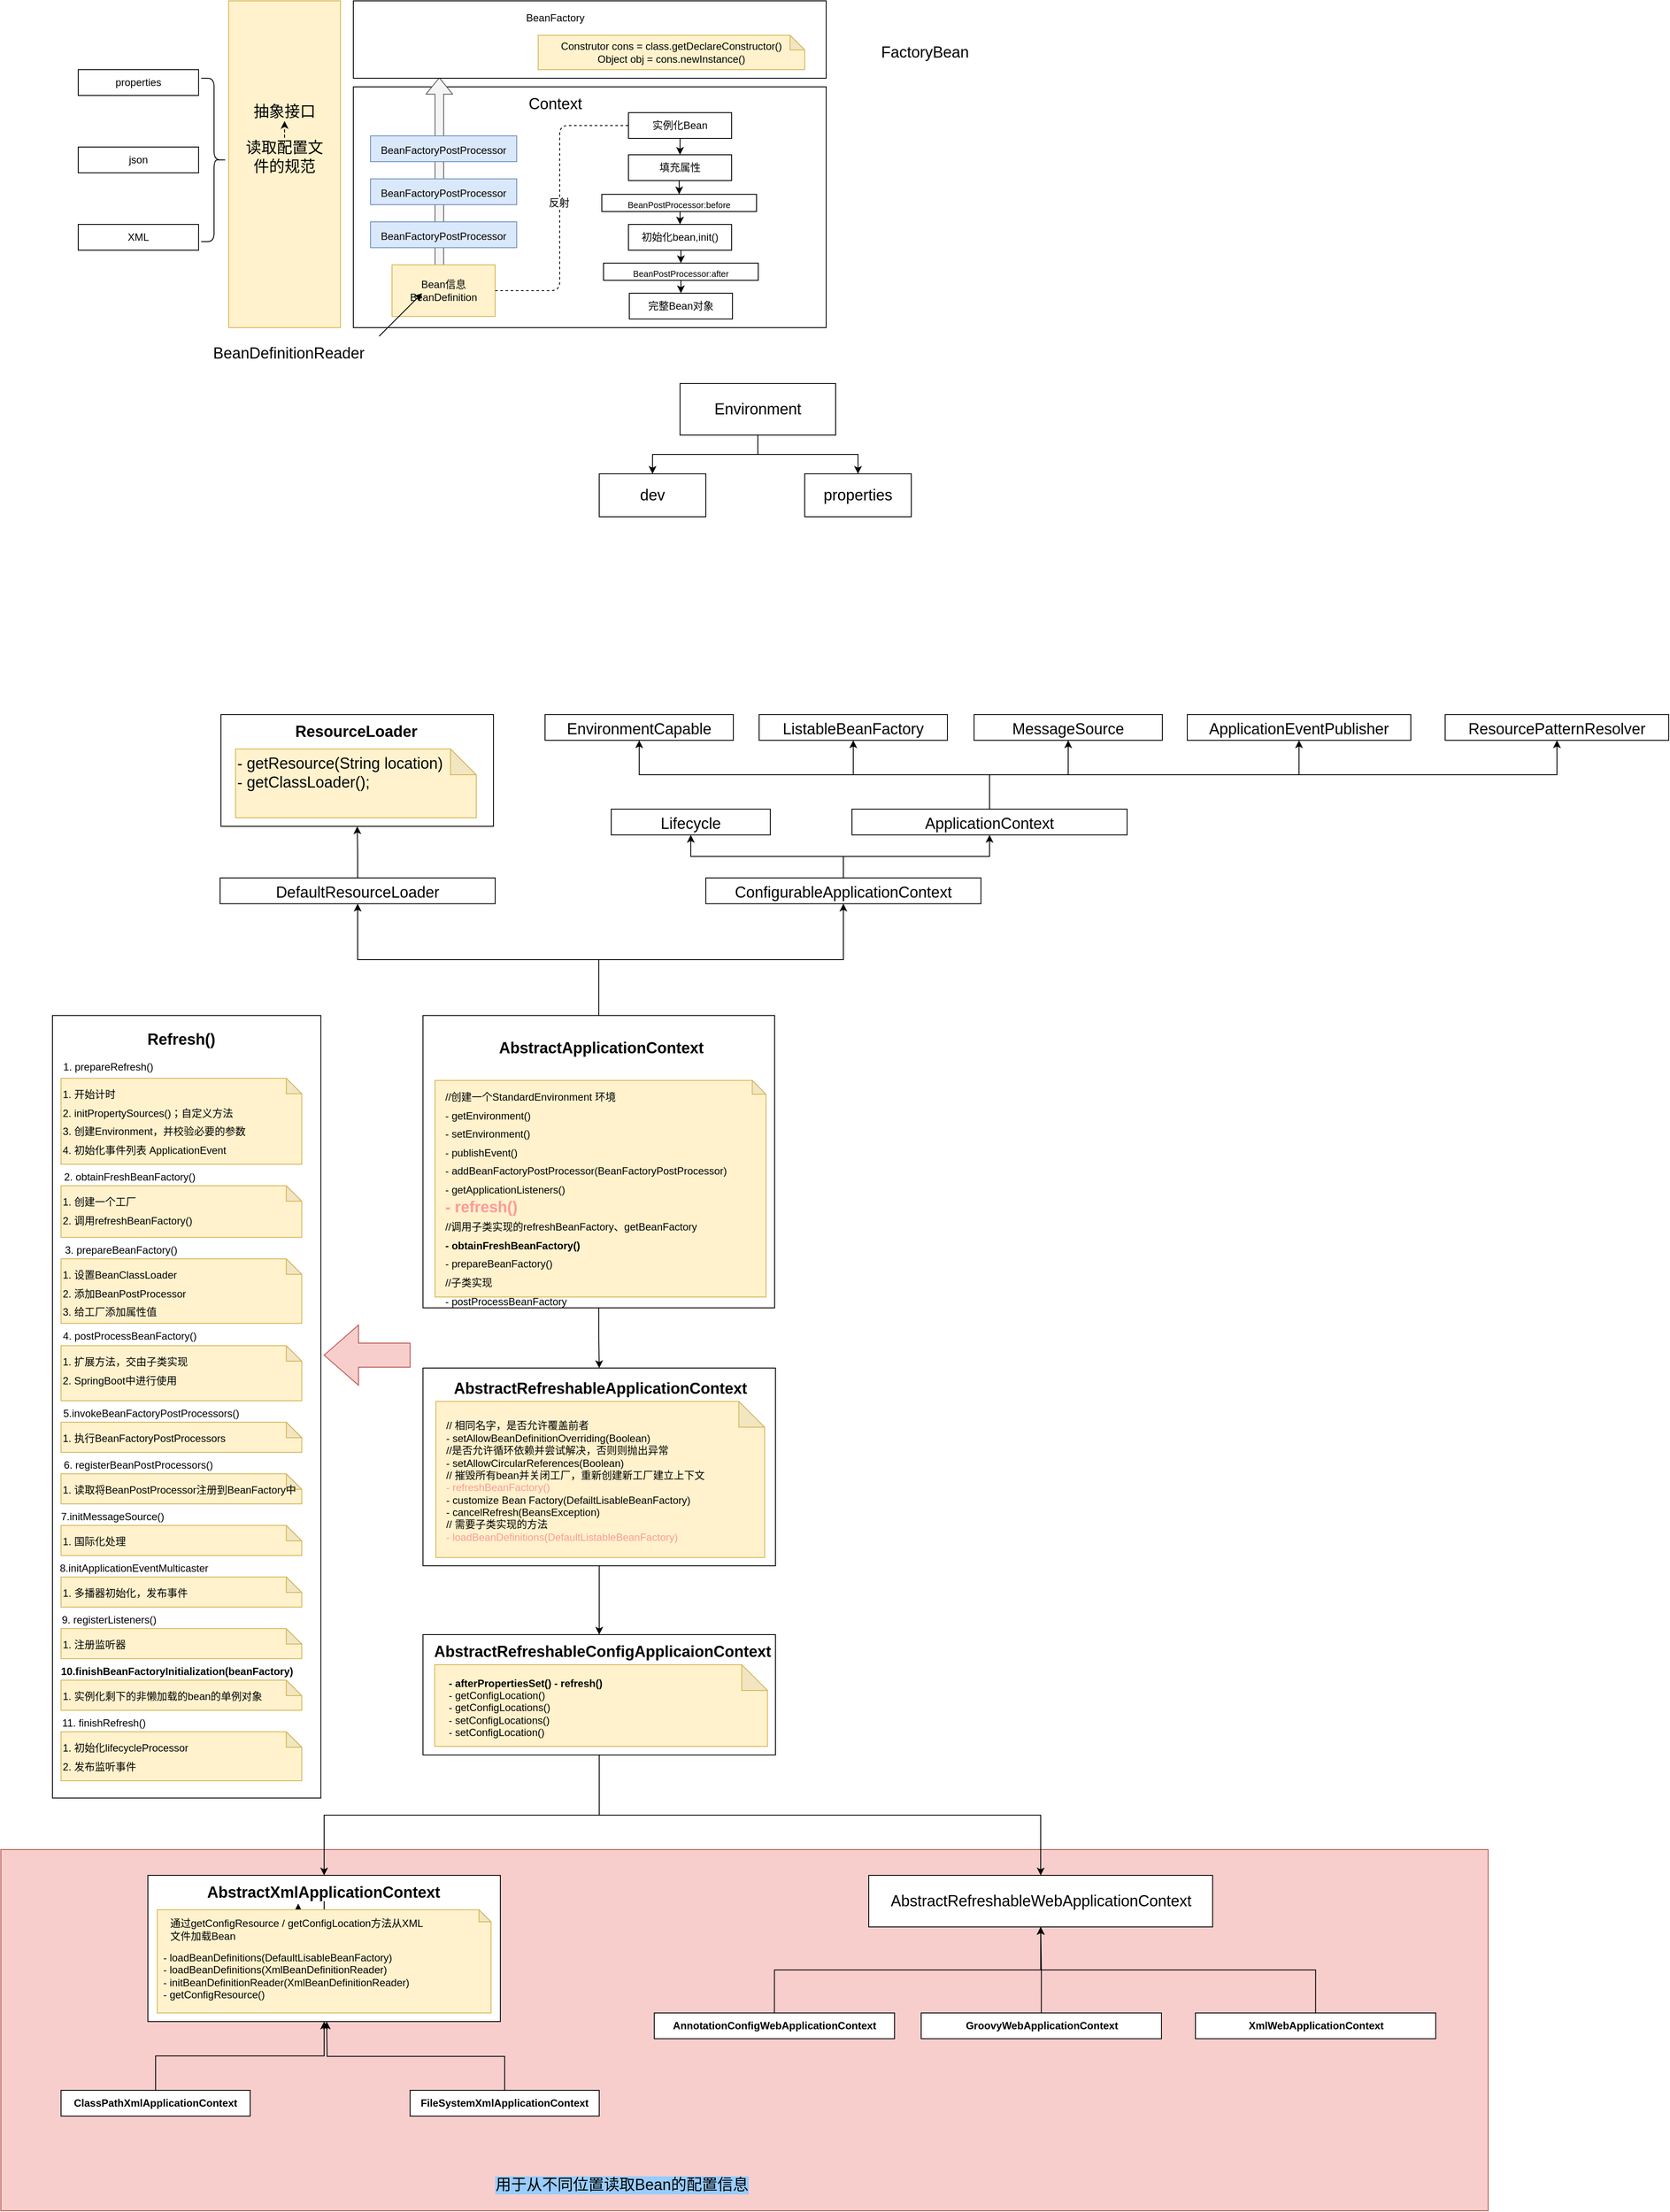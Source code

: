 <mxfile version="14.9.4" type="github">
  <diagram id="Z3F_tw3M94czRbGclj0P" name="Page-1">
    <mxGraphModel dx="2001" dy="417" grid="1" gridSize="10" guides="1" tooltips="1" connect="1" arrows="1" fold="1" page="1" pageScale="1" pageWidth="827" pageHeight="1169" math="0" shadow="0">
      <root>
        <mxCell id="0" />
        <mxCell id="1" parent="0" />
        <mxCell id="OTE-AY7KIIRI73GwRqa_-37" value="" style="rounded=0;whiteSpace=wrap;html=1;fontSize=18;align=center;fillColor=#f8cecc;strokeColor=#b85450;" vertex="1" parent="1">
          <mxGeometry x="-220" y="3330" width="1730" height="420" as="geometry" />
        </mxCell>
        <mxCell id="5_GDiPNU9crS0oqPosvT-9" value="" style="rounded=0;whiteSpace=wrap;html=1;fontSize=18;" parent="1" vertex="1">
          <mxGeometry x="190" y="1280" width="550" height="280" as="geometry" />
        </mxCell>
        <mxCell id="5_GDiPNU9crS0oqPosvT-41" value="" style="shape=flexArrow;endArrow=classic;html=1;fontSize=18;fillColor=#f5f5f5;strokeColor=#666666;" parent="1" edge="1">
          <mxGeometry width="50" height="50" relative="1" as="geometry">
            <mxPoint x="290" y="1490" as="sourcePoint" />
            <mxPoint x="290" y="1269" as="targetPoint" />
          </mxGeometry>
        </mxCell>
        <mxCell id="5_GDiPNU9crS0oqPosvT-1" value="XML" style="rounded=0;whiteSpace=wrap;html=1;" parent="1" vertex="1">
          <mxGeometry x="-130" y="1440" width="140" height="30" as="geometry" />
        </mxCell>
        <mxCell id="5_GDiPNU9crS0oqPosvT-3" value="json" style="rounded=0;whiteSpace=wrap;html=1;" parent="1" vertex="1">
          <mxGeometry x="-130" y="1350" width="140" height="30" as="geometry" />
        </mxCell>
        <mxCell id="5_GDiPNU9crS0oqPosvT-4" value="properties" style="rounded=0;whiteSpace=wrap;html=1;" parent="1" vertex="1">
          <mxGeometry x="-130" y="1260" width="140" height="30" as="geometry" />
        </mxCell>
        <mxCell id="5_GDiPNU9crS0oqPosvT-7" value="" style="shape=curlyBracket;whiteSpace=wrap;html=1;rounded=1;flipH=1;" parent="1" vertex="1">
          <mxGeometry x="13" y="1270" width="30" height="190" as="geometry" />
        </mxCell>
        <mxCell id="5_GDiPNU9crS0oqPosvT-8" value="BeanDefinitionReader" style="text;html=1;strokeColor=none;fillColor=none;align=center;verticalAlign=middle;whiteSpace=wrap;rounded=0;fontSize=18;" parent="1" vertex="1">
          <mxGeometry x="45" y="1580" width="140" height="20" as="geometry" />
        </mxCell>
        <mxCell id="5_GDiPNU9crS0oqPosvT-10" value="Context" style="text;html=1;strokeColor=none;fillColor=none;align=center;verticalAlign=middle;whiteSpace=wrap;rounded=0;fontSize=18;" parent="1" vertex="1">
          <mxGeometry x="405" y="1290" width="40" height="20" as="geometry" />
        </mxCell>
        <mxCell id="5_GDiPNU9crS0oqPosvT-15" value="" style="group" parent="1" vertex="1" connectable="0">
          <mxGeometry x="45" y="1180" width="130" height="380" as="geometry" />
        </mxCell>
        <mxCell id="5_GDiPNU9crS0oqPosvT-5" value="&lt;h2&gt;&lt;br&gt;&lt;/h2&gt;" style="rounded=0;whiteSpace=wrap;html=1;fillColor=#fff2cc;strokeColor=#d6b656;" parent="5_GDiPNU9crS0oqPosvT-15" vertex="1">
          <mxGeometry width="130" height="380.0" as="geometry" />
        </mxCell>
        <mxCell id="5_GDiPNU9crS0oqPosvT-11" value="抽象接口" style="text;html=1;strokeColor=none;fillColor=none;align=center;verticalAlign=middle;whiteSpace=wrap;rounded=0;fontSize=18;" parent="5_GDiPNU9crS0oqPosvT-15" vertex="1">
          <mxGeometry x="25" y="117.353" width="80" height="22.353" as="geometry" />
        </mxCell>
        <mxCell id="5_GDiPNU9crS0oqPosvT-40" value="" style="edgeStyle=orthogonalEdgeStyle;rounded=0;orthogonalLoop=1;jettySize=auto;html=1;dashed=1;fontSize=18;" parent="5_GDiPNU9crS0oqPosvT-15" source="5_GDiPNU9crS0oqPosvT-12" target="5_GDiPNU9crS0oqPosvT-11" edge="1">
          <mxGeometry relative="1" as="geometry" />
        </mxCell>
        <mxCell id="5_GDiPNU9crS0oqPosvT-12" value="读取配置文件的规范" style="text;html=1;strokeColor=none;fillColor=none;align=center;verticalAlign=middle;whiteSpace=wrap;rounded=0;fontSize=18;" parent="5_GDiPNU9crS0oqPosvT-15" vertex="1">
          <mxGeometry x="15" y="171.264" width="100" height="22.353" as="geometry" />
        </mxCell>
        <mxCell id="5_GDiPNU9crS0oqPosvT-17" value="" style="group" parent="1" vertex="1" connectable="0">
          <mxGeometry x="235" y="1487" width="120" height="60" as="geometry" />
        </mxCell>
        <mxCell id="5_GDiPNU9crS0oqPosvT-14" value="" style="rounded=0;whiteSpace=wrap;html=1;fontSize=18;fillColor=#fff2cc;strokeColor=#d6b656;" parent="5_GDiPNU9crS0oqPosvT-17" vertex="1">
          <mxGeometry width="120" height="60" as="geometry" />
        </mxCell>
        <mxCell id="5_GDiPNU9crS0oqPosvT-16" value="Bean信息&lt;br&gt;BeanDefinition" style="text;html=1;strokeColor=none;fillColor=none;align=center;verticalAlign=middle;whiteSpace=wrap;rounded=0;fontSize=12;" parent="5_GDiPNU9crS0oqPosvT-17" vertex="1">
          <mxGeometry x="15" y="20" width="90" height="20" as="geometry" />
        </mxCell>
        <mxCell id="5_GDiPNU9crS0oqPosvT-44" style="edgeStyle=orthogonalEdgeStyle;rounded=0;orthogonalLoop=1;jettySize=auto;html=1;exitX=0.5;exitY=1;exitDx=0;exitDy=0;entryX=0.5;entryY=0;entryDx=0;entryDy=0;fontSize=18;" parent="1" source="5_GDiPNU9crS0oqPosvT-19" target="5_GDiPNU9crS0oqPosvT-20" edge="1">
          <mxGeometry relative="1" as="geometry" />
        </mxCell>
        <mxCell id="5_GDiPNU9crS0oqPosvT-19" value="实例化Bean" style="rounded=0;whiteSpace=wrap;html=1;fontSize=12;" parent="1" vertex="1">
          <mxGeometry x="510" y="1310" width="120" height="30" as="geometry" />
        </mxCell>
        <mxCell id="5_GDiPNU9crS0oqPosvT-45" style="edgeStyle=orthogonalEdgeStyle;rounded=0;orthogonalLoop=1;jettySize=auto;html=1;exitX=0.5;exitY=1;exitDx=0;exitDy=0;entryX=0.5;entryY=0;entryDx=0;entryDy=0;fontSize=18;" parent="1" source="5_GDiPNU9crS0oqPosvT-20" target="5_GDiPNU9crS0oqPosvT-42" edge="1">
          <mxGeometry relative="1" as="geometry" />
        </mxCell>
        <mxCell id="5_GDiPNU9crS0oqPosvT-20" value="填充属性" style="rounded=0;whiteSpace=wrap;html=1;fontSize=12;" parent="1" vertex="1">
          <mxGeometry x="510" y="1359" width="120" height="30" as="geometry" />
        </mxCell>
        <mxCell id="5_GDiPNU9crS0oqPosvT-47" style="edgeStyle=orthogonalEdgeStyle;rounded=0;orthogonalLoop=1;jettySize=auto;html=1;exitX=0.5;exitY=1;exitDx=0;exitDy=0;entryX=0.5;entryY=0;entryDx=0;entryDy=0;fontSize=18;" parent="1" source="5_GDiPNU9crS0oqPosvT-21" target="5_GDiPNU9crS0oqPosvT-43" edge="1">
          <mxGeometry relative="1" as="geometry" />
        </mxCell>
        <mxCell id="5_GDiPNU9crS0oqPosvT-21" value="初始化bean,init()" style="rounded=0;whiteSpace=wrap;html=1;fontSize=12;" parent="1" vertex="1">
          <mxGeometry x="510" y="1440" width="120" height="30" as="geometry" />
        </mxCell>
        <mxCell id="5_GDiPNU9crS0oqPosvT-22" value="完整Bean对象" style="rounded=0;whiteSpace=wrap;html=1;fontSize=12;" parent="1" vertex="1">
          <mxGeometry x="511" y="1520" width="120" height="30" as="geometry" />
        </mxCell>
        <mxCell id="5_GDiPNU9crS0oqPosvT-23" value="" style="endArrow=none;html=1;fontSize=12;exitX=1;exitY=0.5;exitDx=0;exitDy=0;entryX=0;entryY=0.5;entryDx=0;entryDy=0;dashed=1;" parent="1" source="5_GDiPNU9crS0oqPosvT-14" target="5_GDiPNU9crS0oqPosvT-19" edge="1">
          <mxGeometry width="50" height="50" relative="1" as="geometry">
            <mxPoint x="360" y="1530" as="sourcePoint" />
            <mxPoint x="410" y="1480" as="targetPoint" />
            <Array as="points">
              <mxPoint x="430" y="1517" />
              <mxPoint x="430" y="1325" />
            </Array>
          </mxGeometry>
        </mxCell>
        <mxCell id="5_GDiPNU9crS0oqPosvT-24" value="反射" style="edgeLabel;html=1;align=center;verticalAlign=middle;resizable=0;points=[];fontSize=12;" parent="5_GDiPNU9crS0oqPosvT-23" vertex="1" connectable="0">
          <mxGeometry x="0.021" y="1" relative="1" as="geometry">
            <mxPoint as="offset" />
          </mxGeometry>
        </mxCell>
        <mxCell id="5_GDiPNU9crS0oqPosvT-25" value="" style="rounded=0;whiteSpace=wrap;html=1;fontSize=12;" parent="1" vertex="1">
          <mxGeometry x="190" y="1180" width="550" height="90" as="geometry" />
        </mxCell>
        <mxCell id="5_GDiPNU9crS0oqPosvT-26" value="BeanFactory" style="text;html=1;strokeColor=none;fillColor=none;align=center;verticalAlign=middle;whiteSpace=wrap;rounded=0;fontSize=12;" parent="1" vertex="1">
          <mxGeometry x="405" y="1190" width="40" height="20" as="geometry" />
        </mxCell>
        <mxCell id="5_GDiPNU9crS0oqPosvT-30" value="Construtor cons = class.getDeclareConstructor()&lt;br&gt;Object obj = cons.newInstance()" style="shape=note;whiteSpace=wrap;html=1;backgroundOutline=1;darkOpacity=0.05;fontSize=12;size=17;fillColor=#fff2cc;strokeColor=#d6b656;" parent="1" vertex="1">
          <mxGeometry x="405" y="1220" width="310" height="40" as="geometry" />
        </mxCell>
        <mxCell id="5_GDiPNU9crS0oqPosvT-31" value="FactoryBean" style="text;html=1;strokeColor=none;fillColor=none;align=center;verticalAlign=middle;whiteSpace=wrap;rounded=0;fontSize=18;" parent="1" vertex="1">
          <mxGeometry x="780" y="1230" width="150" height="20" as="geometry" />
        </mxCell>
        <mxCell id="5_GDiPNU9crS0oqPosvT-32" value="&lt;font style=&quot;font-size: 12px&quot;&gt;BeanFactoryPostProcessor&lt;/font&gt;" style="rounded=0;whiteSpace=wrap;html=1;fontSize=18;fillColor=#dae8fc;strokeColor=#6c8ebf;" parent="1" vertex="1">
          <mxGeometry x="210" y="1437" width="170" height="30" as="geometry" />
        </mxCell>
        <mxCell id="5_GDiPNU9crS0oqPosvT-33" value="&lt;font style=&quot;font-size: 12px&quot;&gt;BeanFactoryPostProcessor&lt;/font&gt;" style="rounded=0;whiteSpace=wrap;html=1;fontSize=18;fillColor=#dae8fc;strokeColor=#6c8ebf;" parent="1" vertex="1">
          <mxGeometry x="210" y="1387" width="170" height="30" as="geometry" />
        </mxCell>
        <mxCell id="5_GDiPNU9crS0oqPosvT-34" value="&lt;font style=&quot;font-size: 12px&quot;&gt;BeanFactoryPostProcessor&lt;/font&gt;" style="rounded=0;whiteSpace=wrap;html=1;fontSize=18;fillColor=#dae8fc;strokeColor=#6c8ebf;" parent="1" vertex="1">
          <mxGeometry x="210" y="1337" width="170" height="30" as="geometry" />
        </mxCell>
        <mxCell id="5_GDiPNU9crS0oqPosvT-46" style="edgeStyle=orthogonalEdgeStyle;rounded=0;orthogonalLoop=1;jettySize=auto;html=1;exitX=0.5;exitY=1;exitDx=0;exitDy=0;entryX=0.5;entryY=0;entryDx=0;entryDy=0;fontSize=18;" parent="1" source="5_GDiPNU9crS0oqPosvT-42" target="5_GDiPNU9crS0oqPosvT-21" edge="1">
          <mxGeometry relative="1" as="geometry" />
        </mxCell>
        <mxCell id="5_GDiPNU9crS0oqPosvT-42" value="&lt;font style=&quot;font-size: 10px&quot;&gt;BeanPostProcessor:before&lt;/font&gt;" style="rounded=0;whiteSpace=wrap;html=1;fontSize=18;" parent="1" vertex="1">
          <mxGeometry x="479" y="1405" width="180" height="20" as="geometry" />
        </mxCell>
        <mxCell id="5_GDiPNU9crS0oqPosvT-48" style="edgeStyle=orthogonalEdgeStyle;rounded=0;orthogonalLoop=1;jettySize=auto;html=1;exitX=0.5;exitY=1;exitDx=0;exitDy=0;entryX=0.5;entryY=0;entryDx=0;entryDy=0;fontSize=18;" parent="1" source="5_GDiPNU9crS0oqPosvT-43" target="5_GDiPNU9crS0oqPosvT-22" edge="1">
          <mxGeometry relative="1" as="geometry" />
        </mxCell>
        <mxCell id="5_GDiPNU9crS0oqPosvT-43" value="&lt;font style=&quot;font-size: 10px&quot;&gt;BeanPostProcessor:after&lt;/font&gt;" style="rounded=0;whiteSpace=wrap;html=1;fontSize=18;" parent="1" vertex="1">
          <mxGeometry x="481" y="1485" width="180" height="20" as="geometry" />
        </mxCell>
        <mxCell id="5_GDiPNU9crS0oqPosvT-56" style="edgeStyle=orthogonalEdgeStyle;rounded=0;orthogonalLoop=1;jettySize=auto;html=1;exitX=0.5;exitY=1;exitDx=0;exitDy=0;entryX=0.5;entryY=0;entryDx=0;entryDy=0;fontSize=18;" parent="1" source="5_GDiPNU9crS0oqPosvT-51" target="5_GDiPNU9crS0oqPosvT-52" edge="1">
          <mxGeometry relative="1" as="geometry" />
        </mxCell>
        <mxCell id="5_GDiPNU9crS0oqPosvT-57" style="edgeStyle=orthogonalEdgeStyle;rounded=0;orthogonalLoop=1;jettySize=auto;html=1;exitX=0.5;exitY=1;exitDx=0;exitDy=0;entryX=0.5;entryY=0;entryDx=0;entryDy=0;fontSize=18;" parent="1" source="5_GDiPNU9crS0oqPosvT-51" target="5_GDiPNU9crS0oqPosvT-53" edge="1">
          <mxGeometry relative="1" as="geometry" />
        </mxCell>
        <mxCell id="5_GDiPNU9crS0oqPosvT-51" value="Environment" style="rounded=0;whiteSpace=wrap;html=1;fontSize=18;" parent="1" vertex="1">
          <mxGeometry x="570" y="1625" width="181" height="60" as="geometry" />
        </mxCell>
        <mxCell id="5_GDiPNU9crS0oqPosvT-52" value="dev" style="rounded=0;whiteSpace=wrap;html=1;fontSize=18;" parent="1" vertex="1">
          <mxGeometry x="476" y="1730" width="124" height="50" as="geometry" />
        </mxCell>
        <mxCell id="5_GDiPNU9crS0oqPosvT-53" value="properties" style="rounded=0;whiteSpace=wrap;html=1;fontSize=18;" parent="1" vertex="1">
          <mxGeometry x="715" y="1730" width="124" height="50" as="geometry" />
        </mxCell>
        <mxCell id="5_GDiPNU9crS0oqPosvT-55" value="" style="endArrow=classic;html=1;fontSize=18;" parent="1" edge="1">
          <mxGeometry width="50" height="50" relative="1" as="geometry">
            <mxPoint x="220" y="1570" as="sourcePoint" />
            <mxPoint x="270" y="1520" as="targetPoint" />
          </mxGeometry>
        </mxCell>
        <mxCell id="OTE-AY7KIIRI73GwRqa_-8" style="edgeStyle=orthogonalEdgeStyle;rounded=0;orthogonalLoop=1;jettySize=auto;html=1;exitX=0.5;exitY=0;exitDx=0;exitDy=0;entryX=0.5;entryY=1;entryDx=0;entryDy=0;" edge="1" parent="1" source="OTE-AY7KIIRI73GwRqa_-1" target="OTE-AY7KIIRI73GwRqa_-3">
          <mxGeometry relative="1" as="geometry" />
        </mxCell>
        <mxCell id="OTE-AY7KIIRI73GwRqa_-1" value="&lt;b&gt;ClassPathXmlApplicationContext&lt;/b&gt;" style="rounded=0;whiteSpace=wrap;html=1;" vertex="1" parent="1">
          <mxGeometry x="-150" y="3610" width="220" height="30" as="geometry" />
        </mxCell>
        <mxCell id="OTE-AY7KIIRI73GwRqa_-9" style="edgeStyle=orthogonalEdgeStyle;rounded=0;orthogonalLoop=1;jettySize=auto;html=1;exitX=0.5;exitY=0;exitDx=0;exitDy=0;" edge="1" parent="1" source="OTE-AY7KIIRI73GwRqa_-2">
          <mxGeometry relative="1" as="geometry">
            <mxPoint x="159" y="3530" as="targetPoint" />
          </mxGeometry>
        </mxCell>
        <mxCell id="OTE-AY7KIIRI73GwRqa_-2" value="&lt;b&gt;FileSystemXmlApplicationContext&lt;/b&gt;" style="rounded=0;whiteSpace=wrap;html=1;" vertex="1" parent="1">
          <mxGeometry x="256" y="3610" width="220" height="30" as="geometry" />
        </mxCell>
        <mxCell id="OTE-AY7KIIRI73GwRqa_-10" value="" style="group" vertex="1" connectable="0" parent="1">
          <mxGeometry x="-49" y="3360" width="410" height="170" as="geometry" />
        </mxCell>
        <mxCell id="OTE-AY7KIIRI73GwRqa_-3" value="" style="rounded=0;whiteSpace=wrap;html=1;" vertex="1" parent="OTE-AY7KIIRI73GwRqa_-10">
          <mxGeometry width="410.0" height="170" as="geometry" />
        </mxCell>
        <mxCell id="OTE-AY7KIIRI73GwRqa_-11" value="" style="edgeStyle=orthogonalEdgeStyle;rounded=0;orthogonalLoop=1;jettySize=auto;html=1;" edge="1" parent="OTE-AY7KIIRI73GwRqa_-10" source="OTE-AY7KIIRI73GwRqa_-4" target="OTE-AY7KIIRI73GwRqa_-6">
          <mxGeometry relative="1" as="geometry" />
        </mxCell>
        <mxCell id="OTE-AY7KIIRI73GwRqa_-12" value="" style="edgeStyle=orthogonalEdgeStyle;rounded=0;orthogonalLoop=1;jettySize=auto;html=1;" edge="1" parent="OTE-AY7KIIRI73GwRqa_-10" source="OTE-AY7KIIRI73GwRqa_-4" target="OTE-AY7KIIRI73GwRqa_-6">
          <mxGeometry relative="1" as="geometry" />
        </mxCell>
        <mxCell id="OTE-AY7KIIRI73GwRqa_-4" value="&lt;b&gt;&lt;font style=&quot;font-size: 18px&quot;&gt;AbstractXmlApplicationContext&lt;/font&gt;&lt;/b&gt;" style="text;html=1;strokeColor=none;fillColor=none;align=center;verticalAlign=middle;whiteSpace=wrap;rounded=0;" vertex="1" parent="OTE-AY7KIIRI73GwRqa_-10">
          <mxGeometry x="96.471" y="10" width="217.059" height="20" as="geometry" />
        </mxCell>
        <mxCell id="OTE-AY7KIIRI73GwRqa_-5" value="" style="shape=note;whiteSpace=wrap;html=1;backgroundOutline=1;darkOpacity=0.05;size=14;fillColor=#fff2cc;strokeColor=#d6b656;" vertex="1" parent="OTE-AY7KIIRI73GwRqa_-10">
          <mxGeometry x="10.853" y="40" width="388.294" height="120" as="geometry" />
        </mxCell>
        <mxCell id="OTE-AY7KIIRI73GwRqa_-6" value="通过getConfigResource / getConfigLocation方法从XML文件加载Bean" style="text;html=1;strokeColor=none;fillColor=none;align=left;verticalAlign=middle;whiteSpace=wrap;rounded=0;" vertex="1" parent="OTE-AY7KIIRI73GwRqa_-10">
          <mxGeometry x="24.118" y="33" width="301.471" height="60" as="geometry" />
        </mxCell>
        <mxCell id="OTE-AY7KIIRI73GwRqa_-7" value="- loadBeanDefinitions(DefaultLisableBeanFactory)&lt;br&gt;&lt;div&gt;&lt;span&gt;- loadBeanDefinitions(XmlBeanDefinitionReader)&lt;/span&gt;&lt;/div&gt;&lt;div&gt;&lt;span&gt;- initBeanDefinitionReader(XmlBeanDefinitionReader)&lt;/span&gt;&lt;/div&gt;&lt;div&gt;&lt;span&gt;- getConfigResource()&lt;/span&gt;&lt;/div&gt;" style="text;html=1;strokeColor=none;fillColor=none;align=left;verticalAlign=middle;whiteSpace=wrap;rounded=0;" vertex="1" parent="OTE-AY7KIIRI73GwRqa_-10">
          <mxGeometry x="15.676" y="67" width="370.206" height="100" as="geometry" />
        </mxCell>
        <mxCell id="OTE-AY7KIIRI73GwRqa_-17" value="" style="group" vertex="1" connectable="0" parent="1">
          <mxGeometry x="275" y="3080" width="410" height="140" as="geometry" />
        </mxCell>
        <mxCell id="OTE-AY7KIIRI73GwRqa_-13" value="" style="rounded=0;whiteSpace=wrap;html=1;align=left;" vertex="1" parent="OTE-AY7KIIRI73GwRqa_-17">
          <mxGeometry x="-4" width="410" height="140" as="geometry" />
        </mxCell>
        <mxCell id="OTE-AY7KIIRI73GwRqa_-14" value="&lt;font style=&quot;font-size: 18px&quot;&gt;AbstractRefreshableConfigApplicaionContext&lt;/font&gt;" style="text;html=1;strokeColor=none;fillColor=none;align=center;verticalAlign=middle;whiteSpace=wrap;rounded=0;fontStyle=1" vertex="1" parent="OTE-AY7KIIRI73GwRqa_-17">
          <mxGeometry x="84.164" y="10" width="241.672" height="20" as="geometry" />
        </mxCell>
        <mxCell id="OTE-AY7KIIRI73GwRqa_-15" value="" style="shape=note;whiteSpace=wrap;html=1;backgroundOutline=1;darkOpacity=0.05;align=left;fillColor=#fff2cc;strokeColor=#d6b656;" vertex="1" parent="OTE-AY7KIIRI73GwRqa_-17">
          <mxGeometry x="9.619" y="35" width="387.155" height="95" as="geometry" />
        </mxCell>
        <mxCell id="OTE-AY7KIIRI73GwRqa_-16" value="&lt;b&gt;- afterPropertiesSet() - refresh()&lt;/b&gt;&lt;br&gt;- getConfigLocation()&lt;br&gt;- getConfigLocations()&lt;br&gt;- setConfigLocations()&lt;br&gt;- setConfigLocation()" style="text;html=1;strokeColor=none;fillColor=none;align=left;verticalAlign=middle;whiteSpace=wrap;rounded=0;" vertex="1" parent="OTE-AY7KIIRI73GwRqa_-17">
          <mxGeometry x="24.047" y="45" width="288.563" height="80" as="geometry" />
        </mxCell>
        <mxCell id="OTE-AY7KIIRI73GwRqa_-22" value="" style="group;fontSize=18;" vertex="1" connectable="0" parent="1">
          <mxGeometry x="271" y="2770" width="410" height="230" as="geometry" />
        </mxCell>
        <mxCell id="OTE-AY7KIIRI73GwRqa_-18" value="" style="rounded=0;whiteSpace=wrap;html=1;align=left;" vertex="1" parent="OTE-AY7KIIRI73GwRqa_-22">
          <mxGeometry width="410" height="230.0" as="geometry" />
        </mxCell>
        <mxCell id="OTE-AY7KIIRI73GwRqa_-19" value="&lt;font style=&quot;font-size: 18px&quot;&gt;AbstractRefreshableApplicationContext&lt;/font&gt;" style="text;html=1;strokeColor=none;fillColor=none;align=center;verticalAlign=middle;whiteSpace=wrap;rounded=0;fontStyle=1" vertex="1" parent="OTE-AY7KIIRI73GwRqa_-22">
          <mxGeometry x="75.147" y="12.105" width="263.314" height="24.211" as="geometry" />
        </mxCell>
        <mxCell id="OTE-AY7KIIRI73GwRqa_-20" value="" style="shape=note;whiteSpace=wrap;html=1;backgroundOutline=1;darkOpacity=0.05;align=left;fillColor=#fff2cc;strokeColor=#d6b656;" vertex="1" parent="OTE-AY7KIIRI73GwRqa_-22">
          <mxGeometry x="15.029" y="38.737" width="382.346" height="181.579" as="geometry" />
        </mxCell>
        <mxCell id="OTE-AY7KIIRI73GwRqa_-21" value="// 相同名字，是否允许覆盖前者&lt;br&gt;- setAllowBeanDefinitionOverriding(Boolean)&lt;br&gt;//是否允许循环依赖并尝试解决，否则则抛出异常&lt;br&gt;- setAllowCircularReferences(Boolean)&lt;br&gt;// 摧毁所有bean并关闭工厂，重新创建新工厂建立上下文&lt;br&gt;&lt;font color=&quot;#ff9999&quot;&gt;- refreshBeanFactory()&lt;/font&gt;&lt;br&gt;- customize Bean Factory(DefailtLisableBeanFactory)&lt;br&gt;- cancelRefresh(BeansException)&lt;br&gt;// 需要子类实现的方法&lt;br&gt;&lt;font color=&quot;#ff9999&quot;&gt;- loadBeanDefinitions(DefaultListableBeanFactory)&lt;/font&gt;&lt;br&gt;&amp;nbsp;" style="text;html=1;strokeColor=none;fillColor=none;align=left;verticalAlign=middle;whiteSpace=wrap;rounded=0;" vertex="1" parent="OTE-AY7KIIRI73GwRqa_-22">
          <mxGeometry x="24.648" y="48.421" width="372.727" height="181.579" as="geometry" />
        </mxCell>
        <mxCell id="OTE-AY7KIIRI73GwRqa_-23" value="" style="edgeStyle=orthogonalEdgeStyle;rounded=0;orthogonalLoop=1;jettySize=auto;html=1;entryX=0.5;entryY=0;entryDx=0;entryDy=0;" edge="1" parent="1" source="OTE-AY7KIIRI73GwRqa_-18" target="OTE-AY7KIIRI73GwRqa_-13">
          <mxGeometry relative="1" as="geometry">
            <mxPoint x="479" y="3110" as="targetPoint" />
          </mxGeometry>
        </mxCell>
        <mxCell id="OTE-AY7KIIRI73GwRqa_-24" style="edgeStyle=orthogonalEdgeStyle;rounded=0;orthogonalLoop=1;jettySize=auto;html=1;exitX=0.5;exitY=1;exitDx=0;exitDy=0;entryX=0.5;entryY=0;entryDx=0;entryDy=0;" edge="1" parent="1" source="OTE-AY7KIIRI73GwRqa_-13" target="OTE-AY7KIIRI73GwRqa_-3">
          <mxGeometry relative="1" as="geometry" />
        </mxCell>
        <mxCell id="OTE-AY7KIIRI73GwRqa_-32" value="" style="group" vertex="1" connectable="0" parent="1">
          <mxGeometry x="540" y="3360" width="909" height="190" as="geometry" />
        </mxCell>
        <mxCell id="OTE-AY7KIIRI73GwRqa_-25" value="AbstractRefreshableWebApplicationContext" style="rounded=0;whiteSpace=wrap;html=1;fontSize=18;align=center;" vertex="1" parent="OTE-AY7KIIRI73GwRqa_-32">
          <mxGeometry x="249.5" width="400" height="60" as="geometry" />
        </mxCell>
        <mxCell id="OTE-AY7KIIRI73GwRqa_-29" style="edgeStyle=orthogonalEdgeStyle;rounded=0;orthogonalLoop=1;jettySize=auto;html=1;exitX=0.5;exitY=0;exitDx=0;exitDy=0;entryX=0.5;entryY=1;entryDx=0;entryDy=0;fontSize=18;" edge="1" parent="OTE-AY7KIIRI73GwRqa_-32" source="OTE-AY7KIIRI73GwRqa_-26" target="OTE-AY7KIIRI73GwRqa_-25">
          <mxGeometry relative="1" as="geometry" />
        </mxCell>
        <mxCell id="OTE-AY7KIIRI73GwRqa_-26" value="&lt;b&gt;AnnotationConfigWebApplicationContext&lt;/b&gt;" style="rounded=0;whiteSpace=wrap;html=1;" vertex="1" parent="OTE-AY7KIIRI73GwRqa_-32">
          <mxGeometry y="160" width="279.5" height="30" as="geometry" />
        </mxCell>
        <mxCell id="OTE-AY7KIIRI73GwRqa_-30" style="edgeStyle=orthogonalEdgeStyle;rounded=0;orthogonalLoop=1;jettySize=auto;html=1;exitX=0.5;exitY=0;exitDx=0;exitDy=0;fontSize=18;" edge="1" parent="OTE-AY7KIIRI73GwRqa_-32" source="OTE-AY7KIIRI73GwRqa_-27">
          <mxGeometry relative="1" as="geometry">
            <mxPoint x="449.5" y="60" as="targetPoint" />
          </mxGeometry>
        </mxCell>
        <mxCell id="OTE-AY7KIIRI73GwRqa_-27" value="&lt;b&gt;GroovyWebApplicationContext&lt;/b&gt;" style="rounded=0;whiteSpace=wrap;html=1;" vertex="1" parent="OTE-AY7KIIRI73GwRqa_-32">
          <mxGeometry x="310.5" y="160" width="279.5" height="30" as="geometry" />
        </mxCell>
        <mxCell id="OTE-AY7KIIRI73GwRqa_-31" style="edgeStyle=orthogonalEdgeStyle;rounded=0;orthogonalLoop=1;jettySize=auto;html=1;exitX=0.5;exitY=0;exitDx=0;exitDy=0;entryX=0.5;entryY=1;entryDx=0;entryDy=0;fontSize=18;" edge="1" parent="OTE-AY7KIIRI73GwRqa_-32" source="OTE-AY7KIIRI73GwRqa_-28" target="OTE-AY7KIIRI73GwRqa_-25">
          <mxGeometry relative="1" as="geometry" />
        </mxCell>
        <mxCell id="OTE-AY7KIIRI73GwRqa_-28" value="&lt;b&gt;XmlWebApplicationContext&lt;/b&gt;" style="rounded=0;whiteSpace=wrap;html=1;" vertex="1" parent="OTE-AY7KIIRI73GwRqa_-32">
          <mxGeometry x="629.5" y="160" width="279.5" height="30" as="geometry" />
        </mxCell>
        <mxCell id="OTE-AY7KIIRI73GwRqa_-34" style="edgeStyle=orthogonalEdgeStyle;rounded=0;orthogonalLoop=1;jettySize=auto;html=1;exitX=0.5;exitY=1;exitDx=0;exitDy=0;entryX=0.5;entryY=0;entryDx=0;entryDy=0;fontSize=18;" edge="1" parent="1" source="OTE-AY7KIIRI73GwRqa_-13" target="OTE-AY7KIIRI73GwRqa_-25">
          <mxGeometry relative="1" as="geometry" />
        </mxCell>
        <mxCell id="OTE-AY7KIIRI73GwRqa_-39" value="&lt;font style=&quot;font-size: 18px&quot;&gt;用于从不同位置读取Bean的配置信息&lt;/font&gt;" style="text;html=1;strokeColor=none;fillColor=none;align=center;verticalAlign=middle;whiteSpace=wrap;rounded=0;fontSize=18;labelBackgroundColor=#99CCFF;" vertex="1" parent="1">
          <mxGeometry x="220" y="3710" width="565" height="20" as="geometry" />
        </mxCell>
        <mxCell id="OTE-AY7KIIRI73GwRqa_-47" value="" style="group" vertex="1" connectable="0" parent="1">
          <mxGeometry x="271" y="2360" width="409" height="340" as="geometry" />
        </mxCell>
        <mxCell id="OTE-AY7KIIRI73GwRqa_-40" value="" style="rounded=0;whiteSpace=wrap;html=1;labelBackgroundColor=#99CCFF;fontSize=18;align=center;" vertex="1" parent="OTE-AY7KIIRI73GwRqa_-47">
          <mxGeometry width="409" height="340" as="geometry" />
        </mxCell>
        <mxCell id="OTE-AY7KIIRI73GwRqa_-41" value="&lt;b&gt;AbstractApplicationContext&lt;/b&gt;" style="text;html=1;strokeColor=none;fillColor=none;align=center;verticalAlign=middle;whiteSpace=wrap;rounded=0;labelBackgroundColor=none;fontSize=18;" vertex="1" parent="OTE-AY7KIIRI73GwRqa_-47">
          <mxGeometry x="59.5" y="25.185" width="295" height="25.185" as="geometry" />
        </mxCell>
        <mxCell id="OTE-AY7KIIRI73GwRqa_-42" value="" style="shape=note;whiteSpace=wrap;html=1;backgroundOutline=1;darkOpacity=0.05;labelBackgroundColor=#99CCFF;fontSize=18;align=center;size=16;fillColor=#fff2cc;strokeColor=#d6b656;" vertex="1" parent="OTE-AY7KIIRI73GwRqa_-47">
          <mxGeometry x="14" y="75.556" width="385" height="251.852" as="geometry" />
        </mxCell>
        <mxCell id="OTE-AY7KIIRI73GwRqa_-43" value="&lt;font style=&quot;font-size: 12px&quot;&gt;&lt;span style=&quot;font-size: 12px&quot;&gt;//创建一个StandardEnvironment 环境&lt;/span&gt;&lt;br&gt;&lt;span style=&quot;font-size: 12px&quot;&gt;- getEnvironment()&lt;/span&gt;&lt;br&gt;&lt;span style=&quot;font-size: 12px&quot;&gt;- setEnvironment()&lt;/span&gt;&lt;br&gt;&lt;span style=&quot;font-size: 12px&quot;&gt;- publishEvent()&lt;/span&gt;&lt;br&gt;&lt;span style=&quot;font-size: 12px&quot;&gt;- addBeanFactoryPostProcessor(BeanFactoryPostProcessor)&lt;/span&gt;&lt;br&gt;&lt;span style=&quot;font-size: 12px&quot;&gt;- getApplicationListeners()&lt;/span&gt;&lt;br&gt;&lt;font&gt;&lt;font color=&quot;#ff9999&quot; style=&quot;font-weight: bold ; font-size: 18px&quot;&gt;- refresh()&lt;/font&gt;&lt;br&gt;&lt;span style=&quot;font-size: 12px&quot;&gt;//调用子类实现的refreshBeanFactory、getBeanFactory&lt;/span&gt;&lt;br&gt;&lt;/font&gt;&lt;span style=&quot;font-size: 12px&quot;&gt;&lt;b&gt;- obtainFreshBeanFactory()&lt;br&gt;&lt;/b&gt;&lt;/span&gt;&lt;font style=&quot;font-size: 12px&quot;&gt;- prepareBeanFactory()&lt;br&gt;//子类实现&lt;br&gt;&lt;/font&gt;- postProcessBeanFactory&lt;br&gt;&lt;br&gt;&lt;/font&gt;" style="text;html=1;strokeColor=none;fillColor=none;align=left;verticalAlign=top;whiteSpace=wrap;rounded=0;labelBackgroundColor=none;fontSize=18;" vertex="1" parent="OTE-AY7KIIRI73GwRqa_-47">
          <mxGeometry x="24" y="75.55" width="361" height="244.45" as="geometry" />
        </mxCell>
        <mxCell id="OTE-AY7KIIRI73GwRqa_-48" style="edgeStyle=orthogonalEdgeStyle;rounded=0;orthogonalLoop=1;jettySize=auto;html=1;exitX=0.5;exitY=1;exitDx=0;exitDy=0;entryX=0.5;entryY=0;entryDx=0;entryDy=0;fontSize=18;" edge="1" parent="1" source="OTE-AY7KIIRI73GwRqa_-40" target="OTE-AY7KIIRI73GwRqa_-18">
          <mxGeometry relative="1" as="geometry" />
        </mxCell>
        <mxCell id="OTE-AY7KIIRI73GwRqa_-51" value="" style="html=1;shadow=0;dashed=0;align=center;verticalAlign=middle;shape=mxgraph.arrows2.arrow;dy=0.6;dx=40;flipH=1;notch=0;labelBackgroundColor=none;fontSize=18;fillColor=#f8cecc;strokeColor=#b85450;" vertex="1" parent="1">
          <mxGeometry x="156" y="2720" width="100" height="70" as="geometry" />
        </mxCell>
        <mxCell id="OTE-AY7KIIRI73GwRqa_-77" value="" style="group" vertex="1" connectable="0" parent="1">
          <mxGeometry x="-160" y="2360" width="312.18" height="910" as="geometry" />
        </mxCell>
        <mxCell id="OTE-AY7KIIRI73GwRqa_-45" value="" style="rounded=0;whiteSpace=wrap;html=1;labelBackgroundColor=none;fontSize=18;align=left;verticalAlign=top;" vertex="1" parent="OTE-AY7KIIRI73GwRqa_-77">
          <mxGeometry width="312.18" height="910" as="geometry" />
        </mxCell>
        <mxCell id="OTE-AY7KIIRI73GwRqa_-46" value="&lt;b&gt;Refresh()&lt;/b&gt;" style="text;html=1;strokeColor=none;fillColor=none;align=center;verticalAlign=middle;whiteSpace=wrap;rounded=0;labelBackgroundColor=none;fontSize=18;" vertex="1" parent="OTE-AY7KIIRI73GwRqa_-77">
          <mxGeometry x="85" y="18" width="130" height="20" as="geometry" />
        </mxCell>
        <mxCell id="OTE-AY7KIIRI73GwRqa_-53" value="&lt;font style=&quot;font-size: 12px&quot;&gt;1. prepareRefresh()&lt;/font&gt;" style="text;html=1;strokeColor=none;fillColor=none;align=center;verticalAlign=middle;whiteSpace=wrap;rounded=0;labelBackgroundColor=none;fontSize=18;" vertex="1" parent="OTE-AY7KIIRI73GwRqa_-77">
          <mxGeometry x="10" y="38" width="110" height="40" as="geometry" />
        </mxCell>
        <mxCell id="OTE-AY7KIIRI73GwRqa_-54" value="&lt;span style=&quot;font-size: 12px&quot;&gt;1. 开始计时&lt;br&gt;2. initPropertySources()；自定义方法&lt;br&gt;3. 创建Environment，并校验必要的参数&lt;br&gt;4. 初始化事件列表 ApplicationEvent&lt;br&gt;&lt;/span&gt;" style="shape=note;whiteSpace=wrap;html=1;backgroundOutline=1;darkOpacity=0.05;labelBackgroundColor=none;fontSize=18;align=left;verticalAlign=top;size=18;fillColor=#fff2cc;strokeColor=#d6b656;" vertex="1" parent="OTE-AY7KIIRI73GwRqa_-77">
          <mxGeometry x="10" y="73" width="280" height="100" as="geometry" />
        </mxCell>
        <mxCell id="OTE-AY7KIIRI73GwRqa_-55" value="&lt;font style=&quot;font-size: 12px&quot;&gt;2. obtainFreshBeanFactory()&lt;/font&gt;" style="text;html=1;strokeColor=none;fillColor=none;align=center;verticalAlign=middle;whiteSpace=wrap;rounded=0;labelBackgroundColor=none;fontSize=18;" vertex="1" parent="OTE-AY7KIIRI73GwRqa_-77">
          <mxGeometry x="10" y="173" width="160" height="25" as="geometry" />
        </mxCell>
        <mxCell id="OTE-AY7KIIRI73GwRqa_-56" value="&lt;span style=&quot;font-size: 12px&quot;&gt;1. 创建一个工厂&lt;br&gt;2. 调用refreshBeanFactory()&lt;br&gt;&lt;/span&gt;" style="shape=note;whiteSpace=wrap;html=1;backgroundOutline=1;darkOpacity=0.05;labelBackgroundColor=none;fontSize=18;align=left;verticalAlign=top;size=18;fillColor=#fff2cc;strokeColor=#d6b656;" vertex="1" parent="OTE-AY7KIIRI73GwRqa_-77">
          <mxGeometry x="10" y="198" width="280" height="60" as="geometry" />
        </mxCell>
        <mxCell id="OTE-AY7KIIRI73GwRqa_-57" value="&lt;font style=&quot;font-size: 12px&quot;&gt;3. prepareBeanFactory()&lt;/font&gt;" style="text;html=1;strokeColor=none;fillColor=none;align=center;verticalAlign=middle;whiteSpace=wrap;rounded=0;labelBackgroundColor=none;fontSize=18;" vertex="1" parent="OTE-AY7KIIRI73GwRqa_-77">
          <mxGeometry x="10" y="258" width="140" height="25" as="geometry" />
        </mxCell>
        <mxCell id="OTE-AY7KIIRI73GwRqa_-58" value="&lt;span style=&quot;font-size: 12px&quot;&gt;1. 设置BeanClassLoader&lt;br&gt;2. 添加BeanPostProcessor&lt;br&gt;3. 给工厂添加属性值&lt;br&gt;&lt;/span&gt;" style="shape=note;whiteSpace=wrap;html=1;backgroundOutline=1;darkOpacity=0.05;labelBackgroundColor=none;fontSize=18;align=left;verticalAlign=top;size=18;fillColor=#fff2cc;strokeColor=#d6b656;" vertex="1" parent="OTE-AY7KIIRI73GwRqa_-77">
          <mxGeometry x="10" y="283" width="280" height="75" as="geometry" />
        </mxCell>
        <mxCell id="OTE-AY7KIIRI73GwRqa_-59" value="&lt;font style=&quot;font-size: 12px&quot;&gt;4. postProcessBeanFactory()&lt;/font&gt;" style="text;html=1;strokeColor=none;fillColor=none;align=center;verticalAlign=middle;whiteSpace=wrap;rounded=0;labelBackgroundColor=none;fontSize=18;" vertex="1" parent="OTE-AY7KIIRI73GwRqa_-77">
          <mxGeometry x="10" y="358" width="160" height="25" as="geometry" />
        </mxCell>
        <mxCell id="OTE-AY7KIIRI73GwRqa_-60" value="&lt;span style=&quot;font-size: 12px&quot;&gt;1. 扩展方法，交由子类实现&lt;br&gt;2. SpringBoot中进行使用&lt;br&gt;&lt;/span&gt;" style="shape=note;whiteSpace=wrap;html=1;backgroundOutline=1;darkOpacity=0.05;labelBackgroundColor=none;fontSize=18;align=left;verticalAlign=top;size=18;fillColor=#fff2cc;strokeColor=#d6b656;" vertex="1" parent="OTE-AY7KIIRI73GwRqa_-77">
          <mxGeometry x="10" y="384" width="280" height="64" as="geometry" />
        </mxCell>
        <mxCell id="OTE-AY7KIIRI73GwRqa_-61" value="&lt;font style=&quot;font-size: 12px&quot;&gt;5.invokeBeanFactoryPostProcessors()&lt;/font&gt;" style="text;html=1;strokeColor=none;fillColor=none;align=center;verticalAlign=middle;whiteSpace=wrap;rounded=0;labelBackgroundColor=none;fontSize=18;" vertex="1" parent="OTE-AY7KIIRI73GwRqa_-77">
          <mxGeometry x="10" y="448" width="210" height="25" as="geometry" />
        </mxCell>
        <mxCell id="OTE-AY7KIIRI73GwRqa_-62" value="&lt;span style=&quot;font-size: 12px&quot;&gt;1. 执行BeanFactoryPostProcessors&lt;br&gt;&lt;/span&gt;" style="shape=note;whiteSpace=wrap;html=1;backgroundOutline=1;darkOpacity=0.05;labelBackgroundColor=none;fontSize=18;align=left;verticalAlign=top;size=18;fillColor=#fff2cc;strokeColor=#d6b656;" vertex="1" parent="OTE-AY7KIIRI73GwRqa_-77">
          <mxGeometry x="10" y="473" width="280" height="35" as="geometry" />
        </mxCell>
        <mxCell id="OTE-AY7KIIRI73GwRqa_-63" value="&lt;font style=&quot;font-size: 12px&quot;&gt;6. registerBeanPostProcessors()&lt;/font&gt;" style="text;html=1;strokeColor=none;fillColor=none;align=center;verticalAlign=middle;whiteSpace=wrap;rounded=0;labelBackgroundColor=none;fontSize=18;" vertex="1" parent="OTE-AY7KIIRI73GwRqa_-77">
          <mxGeometry x="10" y="508" width="180" height="25" as="geometry" />
        </mxCell>
        <mxCell id="OTE-AY7KIIRI73GwRqa_-64" value="&lt;span style=&quot;font-size: 12px&quot;&gt;1. 读取将BeanPostProcessor注册到BeanFactory中&lt;br&gt;&lt;/span&gt;" style="shape=note;whiteSpace=wrap;html=1;backgroundOutline=1;darkOpacity=0.05;labelBackgroundColor=none;fontSize=18;align=left;verticalAlign=top;size=18;fillColor=#fff2cc;strokeColor=#d6b656;" vertex="1" parent="OTE-AY7KIIRI73GwRqa_-77">
          <mxGeometry x="10" y="533" width="280" height="35" as="geometry" />
        </mxCell>
        <mxCell id="OTE-AY7KIIRI73GwRqa_-65" value="&lt;font style=&quot;font-size: 12px&quot;&gt;7.initMessageSource()&lt;/font&gt;" style="text;html=1;strokeColor=none;fillColor=none;align=center;verticalAlign=middle;whiteSpace=wrap;rounded=0;labelBackgroundColor=none;fontSize=18;" vertex="1" parent="OTE-AY7KIIRI73GwRqa_-77">
          <mxGeometry x="10" y="568" width="120" height="25" as="geometry" />
        </mxCell>
        <mxCell id="OTE-AY7KIIRI73GwRqa_-67" value="&lt;span style=&quot;font-size: 12px&quot;&gt;1. 国际化处理&lt;br&gt;&lt;/span&gt;" style="shape=note;whiteSpace=wrap;html=1;backgroundOutline=1;darkOpacity=0.05;labelBackgroundColor=none;fontSize=18;align=left;verticalAlign=top;size=18;fillColor=#fff2cc;strokeColor=#d6b656;" vertex="1" parent="OTE-AY7KIIRI73GwRqa_-77">
          <mxGeometry x="10" y="593" width="280" height="35" as="geometry" />
        </mxCell>
        <mxCell id="OTE-AY7KIIRI73GwRqa_-68" value="&lt;font style=&quot;font-size: 12px&quot;&gt;8.initApplicationEventMulticaster&lt;/font&gt;" style="text;html=1;strokeColor=none;fillColor=none;align=center;verticalAlign=middle;whiteSpace=wrap;rounded=0;labelBackgroundColor=none;fontSize=18;" vertex="1" parent="OTE-AY7KIIRI73GwRqa_-77">
          <mxGeometry x="10" y="628" width="170" height="25" as="geometry" />
        </mxCell>
        <mxCell id="OTE-AY7KIIRI73GwRqa_-69" value="&lt;span style=&quot;font-size: 12px&quot;&gt;1. 多播器初始化，发布事件&lt;br&gt;&lt;/span&gt;" style="shape=note;whiteSpace=wrap;html=1;backgroundOutline=1;darkOpacity=0.05;labelBackgroundColor=none;fontSize=18;align=left;verticalAlign=top;size=18;fillColor=#fff2cc;strokeColor=#d6b656;" vertex="1" parent="OTE-AY7KIIRI73GwRqa_-77">
          <mxGeometry x="10" y="653" width="280" height="35" as="geometry" />
        </mxCell>
        <mxCell id="OTE-AY7KIIRI73GwRqa_-70" value="&lt;font style=&quot;font-size: 12px&quot;&gt;9. registerListeners()&lt;/font&gt;" style="text;html=1;strokeColor=none;fillColor=none;align=center;verticalAlign=middle;whiteSpace=wrap;rounded=0;labelBackgroundColor=none;fontSize=18;" vertex="1" parent="OTE-AY7KIIRI73GwRqa_-77">
          <mxGeometry x="6" y="688" width="120" height="25" as="geometry" />
        </mxCell>
        <mxCell id="OTE-AY7KIIRI73GwRqa_-71" value="&lt;span style=&quot;font-size: 12px&quot;&gt;1. 注册监听器&lt;br&gt;&lt;/span&gt;" style="shape=note;whiteSpace=wrap;html=1;backgroundOutline=1;darkOpacity=0.05;labelBackgroundColor=none;fontSize=18;align=left;verticalAlign=top;size=18;fillColor=#fff2cc;strokeColor=#d6b656;" vertex="1" parent="OTE-AY7KIIRI73GwRqa_-77">
          <mxGeometry x="10" y="713" width="280" height="35" as="geometry" />
        </mxCell>
        <mxCell id="OTE-AY7KIIRI73GwRqa_-72" value="&lt;font style=&quot;font-size: 12px&quot;&gt;&lt;b&gt;10.finishBeanFactoryInitialization(beanFactory)&lt;/b&gt;&lt;/font&gt;" style="text;html=1;strokeColor=none;fillColor=none;align=center;verticalAlign=middle;whiteSpace=wrap;rounded=0;labelBackgroundColor=none;fontSize=18;" vertex="1" parent="OTE-AY7KIIRI73GwRqa_-77">
          <mxGeometry x="10" y="748" width="270" height="25" as="geometry" />
        </mxCell>
        <mxCell id="OTE-AY7KIIRI73GwRqa_-73" value="&lt;span style=&quot;font-size: 12px&quot;&gt;1. 实例化剩下的非懒加载的bean的单例对象&lt;br&gt;&lt;/span&gt;" style="shape=note;whiteSpace=wrap;html=1;backgroundOutline=1;darkOpacity=0.05;labelBackgroundColor=none;fontSize=18;align=left;verticalAlign=top;size=18;fillColor=#fff2cc;strokeColor=#d6b656;" vertex="1" parent="OTE-AY7KIIRI73GwRqa_-77">
          <mxGeometry x="10" y="773" width="280" height="35" as="geometry" />
        </mxCell>
        <mxCell id="OTE-AY7KIIRI73GwRqa_-74" value="&lt;font style=&quot;font-size: 12px&quot;&gt;11. finishRefresh()&lt;/font&gt;" style="text;html=1;strokeColor=none;fillColor=none;align=center;verticalAlign=middle;whiteSpace=wrap;rounded=0;labelBackgroundColor=none;fontSize=18;" vertex="1" parent="OTE-AY7KIIRI73GwRqa_-77">
          <mxGeometry x="10" y="808" width="100" height="25" as="geometry" />
        </mxCell>
        <mxCell id="OTE-AY7KIIRI73GwRqa_-76" value="&lt;span style=&quot;font-size: 12px&quot;&gt;1. 初始化lifecycleProcessor&lt;br&gt;2. 发布监听事件&lt;br&gt;&lt;/span&gt;" style="shape=note;whiteSpace=wrap;html=1;backgroundOutline=1;darkOpacity=0.05;labelBackgroundColor=none;fontSize=18;align=left;verticalAlign=top;size=18;fillColor=#fff2cc;strokeColor=#d6b656;" vertex="1" parent="OTE-AY7KIIRI73GwRqa_-77">
          <mxGeometry x="10" y="833" width="280" height="57" as="geometry" />
        </mxCell>
        <mxCell id="OTE-AY7KIIRI73GwRqa_-86" style="edgeStyle=orthogonalEdgeStyle;rounded=0;orthogonalLoop=1;jettySize=auto;html=1;exitX=0.5;exitY=0;exitDx=0;exitDy=0;entryX=0.5;entryY=1;entryDx=0;entryDy=0;fontSize=18;" edge="1" parent="1" source="OTE-AY7KIIRI73GwRqa_-84" target="OTE-AY7KIIRI73GwRqa_-81">
          <mxGeometry relative="1" as="geometry" />
        </mxCell>
        <mxCell id="OTE-AY7KIIRI73GwRqa_-84" value="&lt;span&gt;DefaultResourceLoader&lt;/span&gt;" style="rounded=0;whiteSpace=wrap;html=1;labelBackgroundColor=none;fontSize=18;align=center;verticalAlign=top;" vertex="1" parent="1">
          <mxGeometry x="35" y="2200" width="320" height="30" as="geometry" />
        </mxCell>
        <mxCell id="OTE-AY7KIIRI73GwRqa_-85" style="edgeStyle=orthogonalEdgeStyle;rounded=0;orthogonalLoop=1;jettySize=auto;html=1;exitX=0.5;exitY=0;exitDx=0;exitDy=0;entryX=0.5;entryY=1;entryDx=0;entryDy=0;fontSize=18;" edge="1" parent="1" source="OTE-AY7KIIRI73GwRqa_-40" target="OTE-AY7KIIRI73GwRqa_-84">
          <mxGeometry relative="1" as="geometry" />
        </mxCell>
        <mxCell id="OTE-AY7KIIRI73GwRqa_-87" value="" style="group" vertex="1" connectable="0" parent="1">
          <mxGeometry x="36" y="2010" width="317" height="130" as="geometry" />
        </mxCell>
        <mxCell id="OTE-AY7KIIRI73GwRqa_-81" value="" style="rounded=0;whiteSpace=wrap;html=1;labelBackgroundColor=none;fontSize=18;align=left;verticalAlign=top;" vertex="1" parent="OTE-AY7KIIRI73GwRqa_-87">
          <mxGeometry width="317" height="130" as="geometry" />
        </mxCell>
        <mxCell id="OTE-AY7KIIRI73GwRqa_-82" value="ResourceLoader" style="text;html=1;strokeColor=none;fillColor=none;align=center;verticalAlign=middle;whiteSpace=wrap;rounded=0;labelBackgroundColor=none;fontSize=18;fontStyle=1" vertex="1" parent="OTE-AY7KIIRI73GwRqa_-87">
          <mxGeometry x="77.5" y="10" width="159" height="20" as="geometry" />
        </mxCell>
        <mxCell id="OTE-AY7KIIRI73GwRqa_-83" value="- getResource(String location)&lt;br&gt;- getClassLoader();" style="shape=note;whiteSpace=wrap;html=1;backgroundOutline=1;darkOpacity=0.05;labelBackgroundColor=none;fontSize=18;align=left;verticalAlign=top;fillColor=#fff2cc;strokeColor=#d6b656;" vertex="1" parent="OTE-AY7KIIRI73GwRqa_-87">
          <mxGeometry x="17" y="40" width="280" height="80" as="geometry" />
        </mxCell>
        <mxCell id="OTE-AY7KIIRI73GwRqa_-98" style="edgeStyle=orthogonalEdgeStyle;rounded=0;orthogonalLoop=1;jettySize=auto;html=1;exitX=0.5;exitY=0;exitDx=0;exitDy=0;entryX=0.5;entryY=1;entryDx=0;entryDy=0;fontSize=18;" edge="1" parent="1" source="OTE-AY7KIIRI73GwRqa_-88" target="OTE-AY7KIIRI73GwRqa_-91">
          <mxGeometry relative="1" as="geometry" />
        </mxCell>
        <mxCell id="OTE-AY7KIIRI73GwRqa_-99" style="edgeStyle=orthogonalEdgeStyle;rounded=0;orthogonalLoop=1;jettySize=auto;html=1;exitX=0.5;exitY=0;exitDx=0;exitDy=0;entryX=0.5;entryY=1;entryDx=0;entryDy=0;fontSize=18;" edge="1" parent="1" source="OTE-AY7KIIRI73GwRqa_-88" target="OTE-AY7KIIRI73GwRqa_-92">
          <mxGeometry relative="1" as="geometry" />
        </mxCell>
        <mxCell id="OTE-AY7KIIRI73GwRqa_-88" value="&lt;span&gt;ConfigurableApplicationContext&lt;/span&gt;" style="rounded=0;whiteSpace=wrap;html=1;labelBackgroundColor=none;fontSize=18;align=center;verticalAlign=top;" vertex="1" parent="1">
          <mxGeometry x="600" y="2200" width="320" height="30" as="geometry" />
        </mxCell>
        <mxCell id="OTE-AY7KIIRI73GwRqa_-89" value="&lt;span&gt;EnvironmentCapable&lt;/span&gt;" style="rounded=0;whiteSpace=wrap;html=1;labelBackgroundColor=none;fontSize=18;align=center;verticalAlign=top;" vertex="1" parent="1">
          <mxGeometry x="413" y="2010" width="219" height="30" as="geometry" />
        </mxCell>
        <mxCell id="OTE-AY7KIIRI73GwRqa_-91" value="&lt;span&gt;Lifecycle&lt;/span&gt;" style="rounded=0;whiteSpace=wrap;html=1;labelBackgroundColor=none;fontSize=18;align=center;verticalAlign=top;" vertex="1" parent="1">
          <mxGeometry x="490" y="2120" width="185" height="30" as="geometry" />
        </mxCell>
        <mxCell id="OTE-AY7KIIRI73GwRqa_-100" style="edgeStyle=orthogonalEdgeStyle;rounded=0;orthogonalLoop=1;jettySize=auto;html=1;exitX=0.5;exitY=0;exitDx=0;exitDy=0;entryX=0.5;entryY=1;entryDx=0;entryDy=0;fontSize=18;" edge="1" parent="1" source="OTE-AY7KIIRI73GwRqa_-92" target="OTE-AY7KIIRI73GwRqa_-89">
          <mxGeometry relative="1" as="geometry" />
        </mxCell>
        <mxCell id="OTE-AY7KIIRI73GwRqa_-101" style="edgeStyle=orthogonalEdgeStyle;rounded=0;orthogonalLoop=1;jettySize=auto;html=1;exitX=0.5;exitY=0;exitDx=0;exitDy=0;entryX=0.5;entryY=1;entryDx=0;entryDy=0;fontSize=18;" edge="1" parent="1" source="OTE-AY7KIIRI73GwRqa_-92" target="OTE-AY7KIIRI73GwRqa_-93">
          <mxGeometry relative="1" as="geometry" />
        </mxCell>
        <mxCell id="OTE-AY7KIIRI73GwRqa_-102" style="edgeStyle=orthogonalEdgeStyle;rounded=0;orthogonalLoop=1;jettySize=auto;html=1;exitX=0.5;exitY=0;exitDx=0;exitDy=0;entryX=0.5;entryY=1;entryDx=0;entryDy=0;fontSize=18;" edge="1" parent="1" source="OTE-AY7KIIRI73GwRqa_-92" target="OTE-AY7KIIRI73GwRqa_-94">
          <mxGeometry relative="1" as="geometry" />
        </mxCell>
        <mxCell id="OTE-AY7KIIRI73GwRqa_-103" style="edgeStyle=orthogonalEdgeStyle;rounded=0;orthogonalLoop=1;jettySize=auto;html=1;exitX=0.5;exitY=0;exitDx=0;exitDy=0;entryX=0.5;entryY=1;entryDx=0;entryDy=0;fontSize=18;" edge="1" parent="1" source="OTE-AY7KIIRI73GwRqa_-92" target="OTE-AY7KIIRI73GwRqa_-95">
          <mxGeometry relative="1" as="geometry" />
        </mxCell>
        <mxCell id="OTE-AY7KIIRI73GwRqa_-104" style="edgeStyle=orthogonalEdgeStyle;rounded=0;orthogonalLoop=1;jettySize=auto;html=1;exitX=0.5;exitY=0;exitDx=0;exitDy=0;entryX=0.5;entryY=1;entryDx=0;entryDy=0;fontSize=18;" edge="1" parent="1" source="OTE-AY7KIIRI73GwRqa_-92" target="OTE-AY7KIIRI73GwRqa_-96">
          <mxGeometry relative="1" as="geometry" />
        </mxCell>
        <mxCell id="OTE-AY7KIIRI73GwRqa_-92" value="&lt;span&gt;ApplicationContext&lt;/span&gt;" style="rounded=0;whiteSpace=wrap;html=1;labelBackgroundColor=none;fontSize=18;align=center;verticalAlign=top;" vertex="1" parent="1">
          <mxGeometry x="770" y="2120" width="320" height="30" as="geometry" />
        </mxCell>
        <mxCell id="OTE-AY7KIIRI73GwRqa_-93" value="&lt;span&gt;ListableBeanFactory&lt;/span&gt;" style="rounded=0;whiteSpace=wrap;html=1;labelBackgroundColor=none;fontSize=18;align=center;verticalAlign=top;" vertex="1" parent="1">
          <mxGeometry x="662" y="2010" width="219" height="30" as="geometry" />
        </mxCell>
        <mxCell id="OTE-AY7KIIRI73GwRqa_-94" value="&lt;span&gt;MessageSource&lt;/span&gt;" style="rounded=0;whiteSpace=wrap;html=1;labelBackgroundColor=none;fontSize=18;align=center;verticalAlign=top;" vertex="1" parent="1">
          <mxGeometry x="912" y="2010" width="219" height="30" as="geometry" />
        </mxCell>
        <mxCell id="OTE-AY7KIIRI73GwRqa_-95" value="&lt;span&gt;ApplicationEventPublisher&lt;/span&gt;" style="rounded=0;whiteSpace=wrap;html=1;labelBackgroundColor=none;fontSize=18;align=center;verticalAlign=top;" vertex="1" parent="1">
          <mxGeometry x="1160" y="2010" width="260" height="30" as="geometry" />
        </mxCell>
        <mxCell id="OTE-AY7KIIRI73GwRqa_-96" value="&lt;span&gt;ResourcePatternResolver&lt;/span&gt;" style="rounded=0;whiteSpace=wrap;html=1;labelBackgroundColor=none;fontSize=18;align=center;verticalAlign=top;" vertex="1" parent="1">
          <mxGeometry x="1460" y="2010" width="260" height="30" as="geometry" />
        </mxCell>
        <mxCell id="OTE-AY7KIIRI73GwRqa_-97" style="edgeStyle=orthogonalEdgeStyle;rounded=0;orthogonalLoop=1;jettySize=auto;html=1;exitX=0.5;exitY=0;exitDx=0;exitDy=0;entryX=0.5;entryY=1;entryDx=0;entryDy=0;fontSize=18;" edge="1" parent="1" source="OTE-AY7KIIRI73GwRqa_-40" target="OTE-AY7KIIRI73GwRqa_-88">
          <mxGeometry relative="1" as="geometry" />
        </mxCell>
      </root>
    </mxGraphModel>
  </diagram>
</mxfile>
